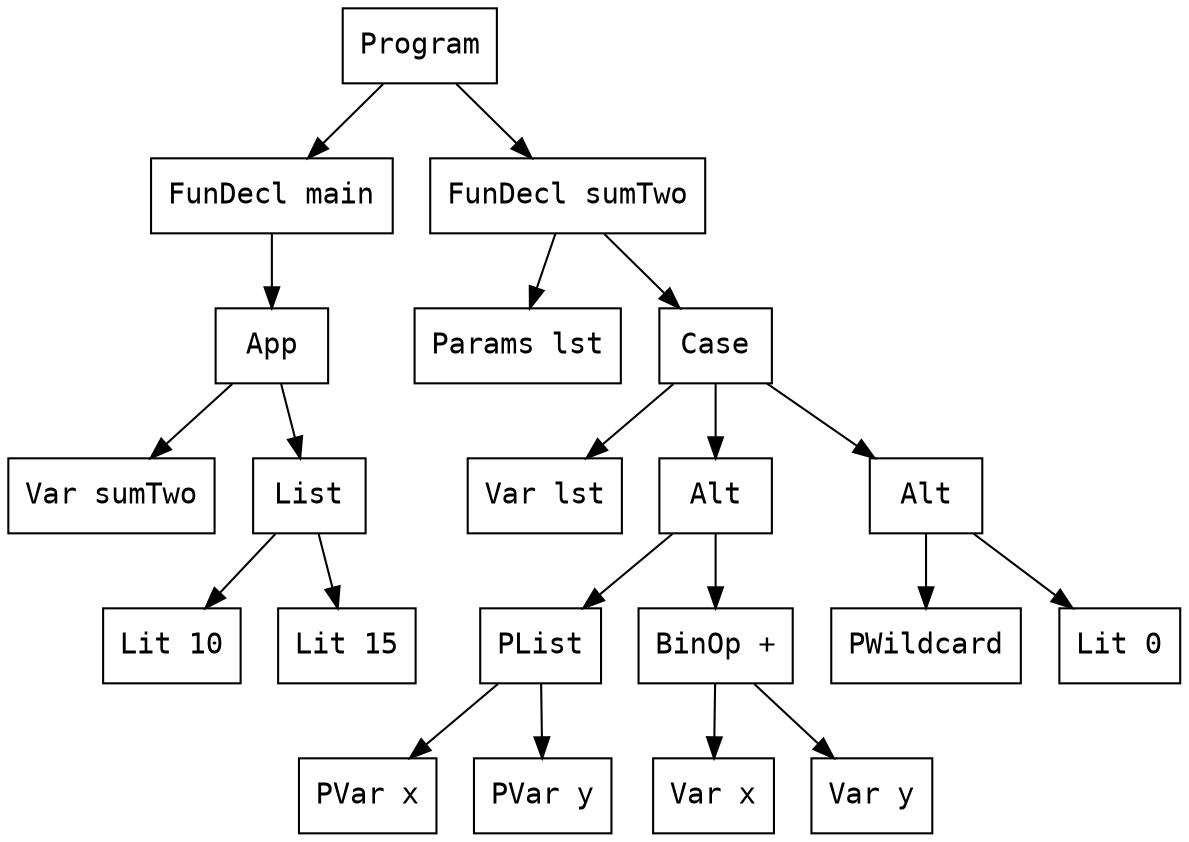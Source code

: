 digraph AST {
  rankdir=TB;
  node [shape=box,fontname="monospace"];
  0 [shape=box,label="Program"];
  1 [shape=box,label="FunDecl main"];
  2 [shape=box,label="App"];
  3 [shape=box,label="Var sumTwo"];
  2 -> 3;
  4 [shape=box,label="List"];
  5 [shape=box,label="Lit 10"];
  4 -> 5;
  6 [shape=box,label="Lit 15"];
  4 -> 6;
  2 -> 4;
  1 -> 2;
  0 -> 1;
  7 [shape=box,label="FunDecl sumTwo"];
  8 [shape=box,label="Params lst"];
  7 -> 8;
  9 [shape=box,label="Case"];
  10 [shape=box,label="Var lst"];
  9 -> 10;
  11 [shape=box,label="Alt"];
  12 [shape=box,label="PList"];
  13 [shape=box,label="PVar x"];
  12 -> 13;
  14 [shape=box,label="PVar y"];
  12 -> 14;
  15 [shape=box,label="BinOp +"];
  16 [shape=box,label="Var x"];
  15 -> 16;
  17 [shape=box,label="Var y"];
  15 -> 17;
  11 -> 12;
  11 -> 15;
  9 -> 11;
  18 [shape=box,label="Alt"];
  19 [shape=box,label="PWildcard"];
  20 [shape=box,label="Lit 0"];
  18 -> 19;
  18 -> 20;
  9 -> 18;
  7 -> 9;
  0 -> 7;
}
